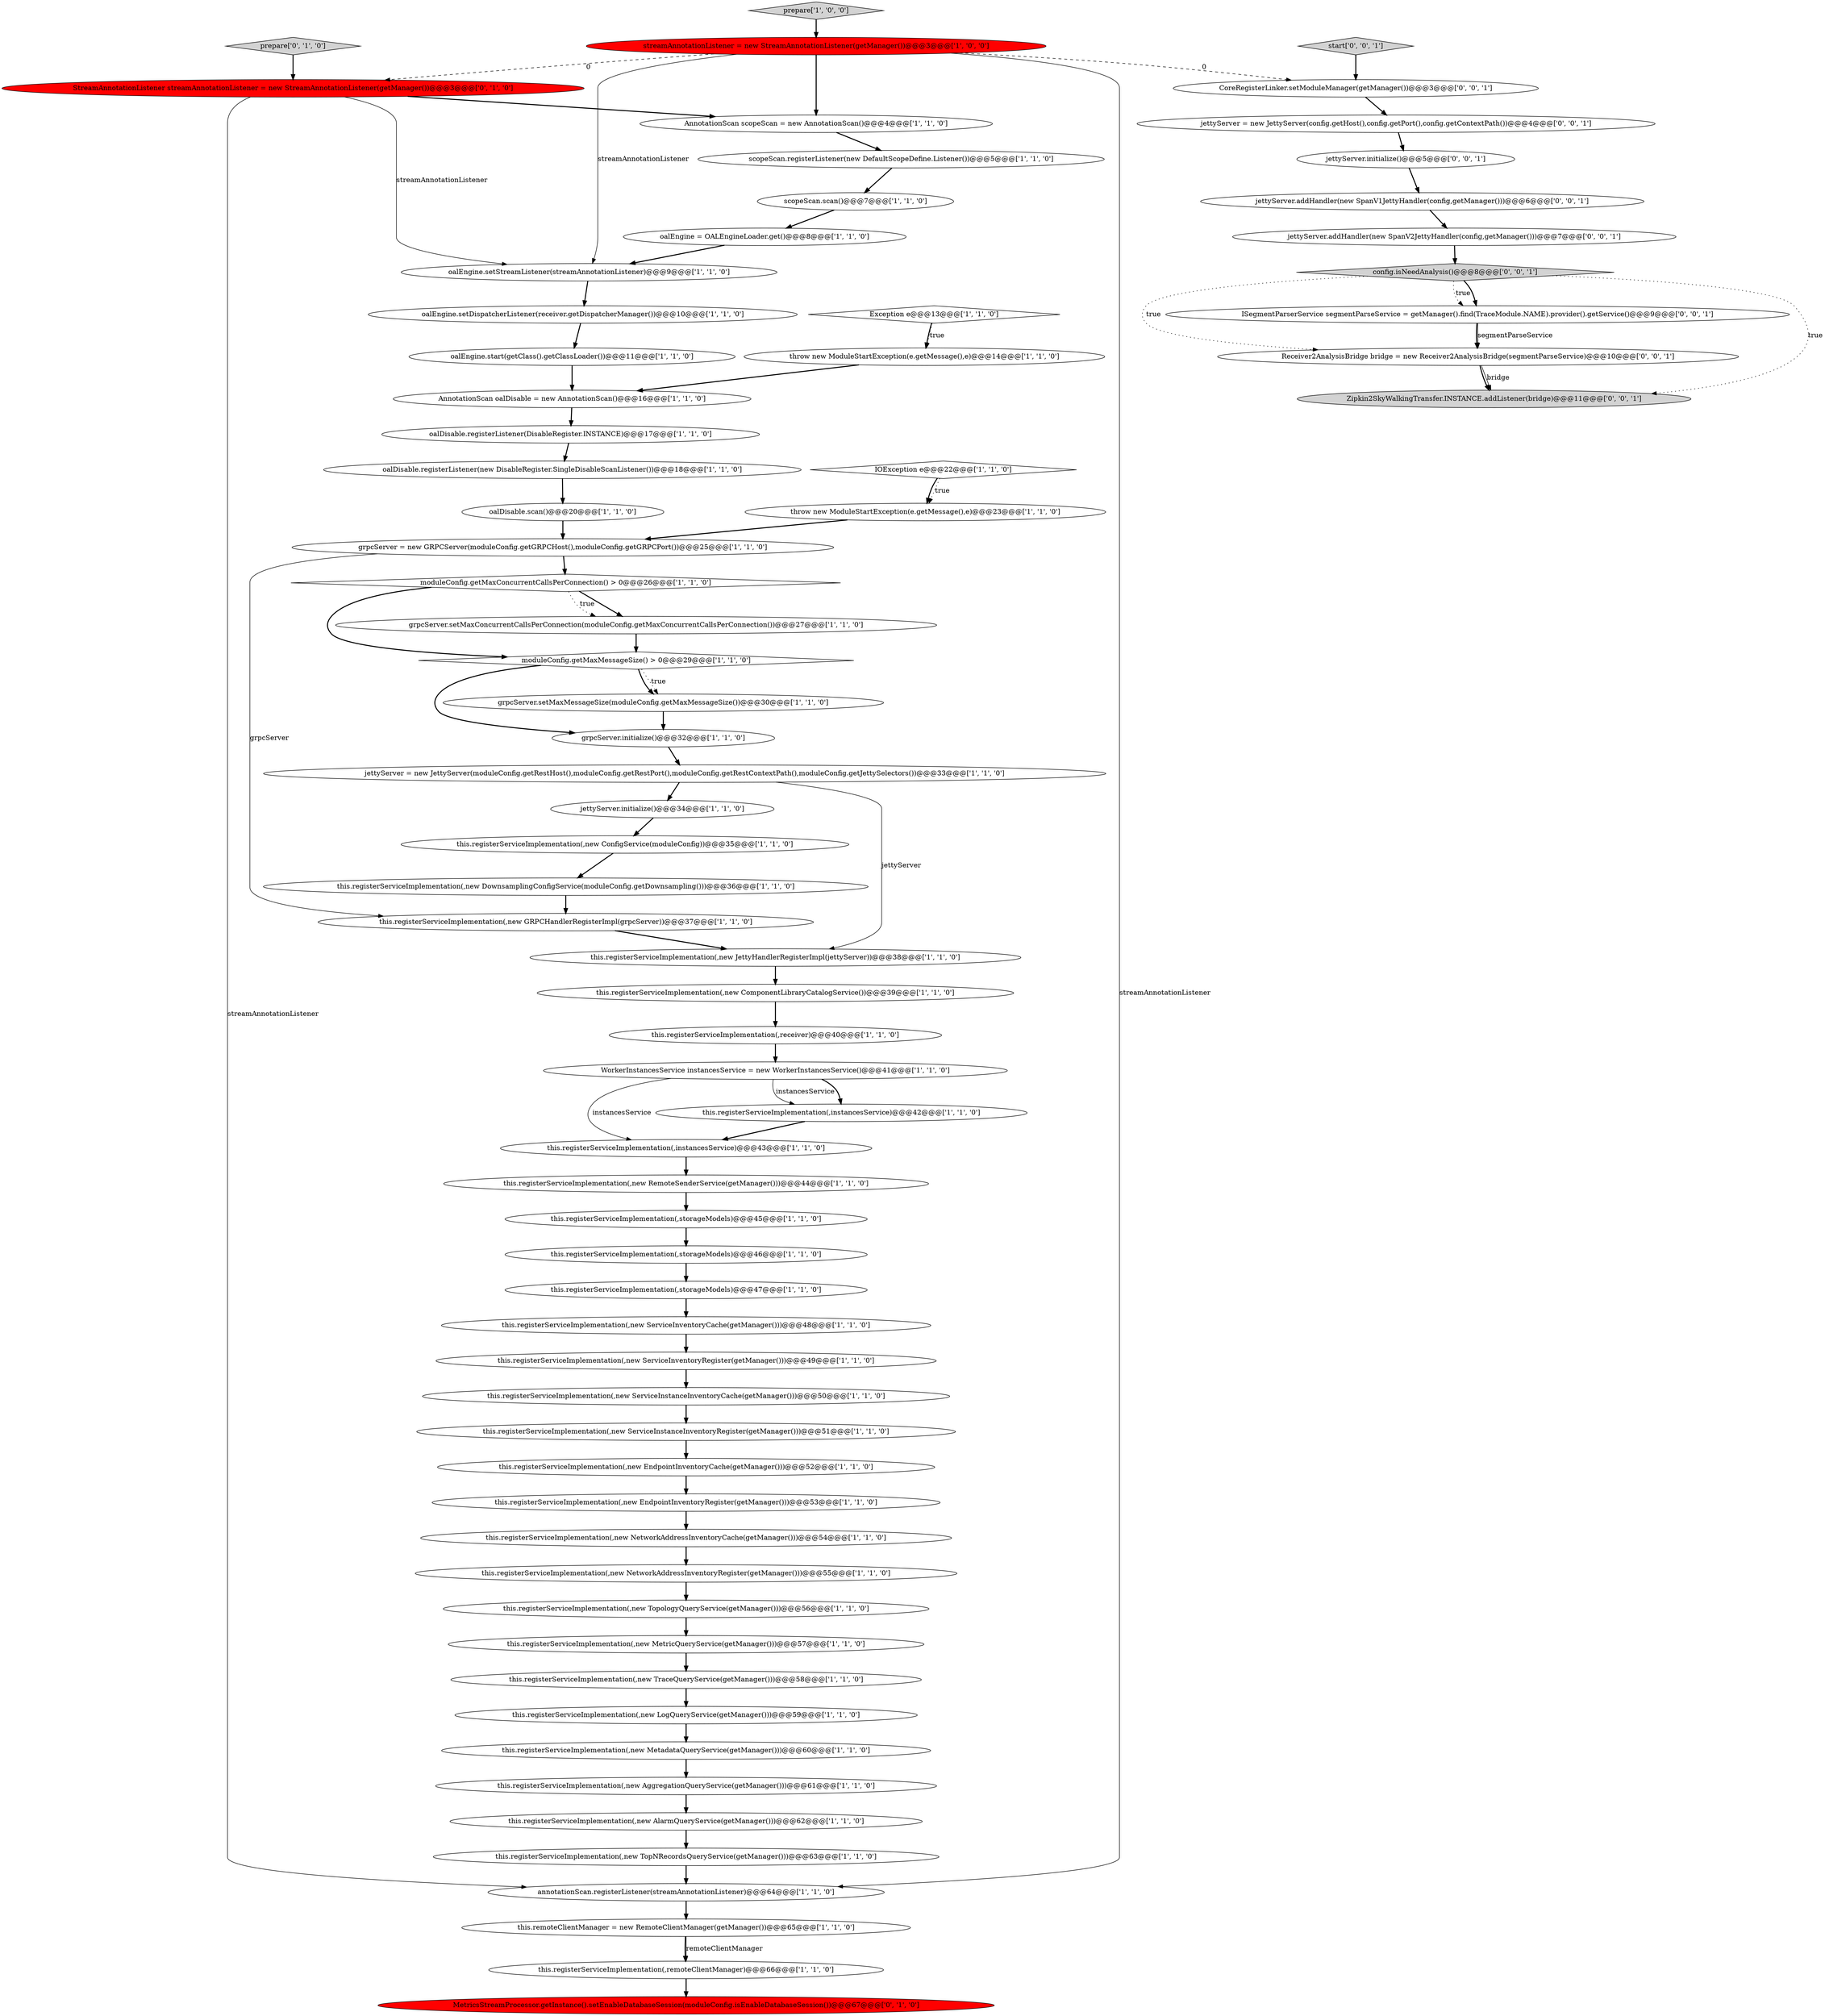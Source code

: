 digraph {
26 [style = filled, label = "this.registerServiceImplementation(,remoteClientManager)@@@66@@@['1', '1', '0']", fillcolor = white, shape = ellipse image = "AAA0AAABBB1BBB"];
27 [style = filled, label = "this.registerServiceImplementation(,new DownsamplingConfigService(moduleConfig.getDownsampling()))@@@36@@@['1', '1', '0']", fillcolor = white, shape = ellipse image = "AAA0AAABBB1BBB"];
57 [style = filled, label = "StreamAnnotationListener streamAnnotationListener = new StreamAnnotationListener(getManager())@@@3@@@['0', '1', '0']", fillcolor = red, shape = ellipse image = "AAA1AAABBB2BBB"];
9 [style = filled, label = "throw new ModuleStartException(e.getMessage(),e)@@@14@@@['1', '1', '0']", fillcolor = white, shape = ellipse image = "AAA0AAABBB1BBB"];
21 [style = filled, label = "grpcServer.setMaxMessageSize(moduleConfig.getMaxMessageSize())@@@30@@@['1', '1', '0']", fillcolor = white, shape = ellipse image = "AAA0AAABBB1BBB"];
39 [style = filled, label = "this.registerServiceImplementation(,instancesService)@@@43@@@['1', '1', '0']", fillcolor = white, shape = ellipse image = "AAA0AAABBB1BBB"];
61 [style = filled, label = "jettyServer.addHandler(new SpanV1JettyHandler(config,getManager()))@@@6@@@['0', '0', '1']", fillcolor = white, shape = ellipse image = "AAA0AAABBB3BBB"];
3 [style = filled, label = "AnnotationScan scopeScan = new AnnotationScan()@@@4@@@['1', '1', '0']", fillcolor = white, shape = ellipse image = "AAA0AAABBB1BBB"];
13 [style = filled, label = "oalEngine.setDispatcherListener(receiver.getDispatcherManager())@@@10@@@['1', '1', '0']", fillcolor = white, shape = ellipse image = "AAA0AAABBB1BBB"];
24 [style = filled, label = "this.registerServiceImplementation(,new RemoteSenderService(getManager()))@@@44@@@['1', '1', '0']", fillcolor = white, shape = ellipse image = "AAA0AAABBB1BBB"];
48 [style = filled, label = "throw new ModuleStartException(e.getMessage(),e)@@@23@@@['1', '1', '0']", fillcolor = white, shape = ellipse image = "AAA0AAABBB1BBB"];
32 [style = filled, label = "streamAnnotationListener = new StreamAnnotationListener(getManager())@@@3@@@['1', '0', '0']", fillcolor = red, shape = ellipse image = "AAA1AAABBB1BBB"];
34 [style = filled, label = "this.registerServiceImplementation(,new ServiceInventoryCache(getManager()))@@@48@@@['1', '1', '0']", fillcolor = white, shape = ellipse image = "AAA0AAABBB1BBB"];
49 [style = filled, label = "this.registerServiceImplementation(,new TraceQueryService(getManager()))@@@58@@@['1', '1', '0']", fillcolor = white, shape = ellipse image = "AAA0AAABBB1BBB"];
64 [style = filled, label = "ISegmentParserService segmentParseService = getManager().find(TraceModule.NAME).provider().getService()@@@9@@@['0', '0', '1']", fillcolor = white, shape = ellipse image = "AAA0AAABBB3BBB"];
11 [style = filled, label = "this.registerServiceImplementation(,receiver)@@@40@@@['1', '1', '0']", fillcolor = white, shape = ellipse image = "AAA0AAABBB1BBB"];
46 [style = filled, label = "oalEngine.setStreamListener(streamAnnotationListener)@@@9@@@['1', '1', '0']", fillcolor = white, shape = ellipse image = "AAA0AAABBB1BBB"];
37 [style = filled, label = "this.remoteClientManager = new RemoteClientManager(getManager())@@@65@@@['1', '1', '0']", fillcolor = white, shape = ellipse image = "AAA0AAABBB1BBB"];
66 [style = filled, label = "config.isNeedAnalysis()@@@8@@@['0', '0', '1']", fillcolor = lightgray, shape = diamond image = "AAA0AAABBB3BBB"];
7 [style = filled, label = "this.registerServiceImplementation(,new ServiceInventoryRegister(getManager()))@@@49@@@['1', '1', '0']", fillcolor = white, shape = ellipse image = "AAA0AAABBB1BBB"];
69 [style = filled, label = "Zipkin2SkyWalkingTransfer.INSTANCE.addListener(bridge)@@@11@@@['0', '0', '1']", fillcolor = lightgray, shape = ellipse image = "AAA0AAABBB3BBB"];
6 [style = filled, label = "this.registerServiceImplementation(,new TopNRecordsQueryService(getManager()))@@@63@@@['1', '1', '0']", fillcolor = white, shape = ellipse image = "AAA0AAABBB1BBB"];
42 [style = filled, label = "grpcServer = new GRPCServer(moduleConfig.getGRPCHost(),moduleConfig.getGRPCPort())@@@25@@@['1', '1', '0']", fillcolor = white, shape = ellipse image = "AAA0AAABBB1BBB"];
31 [style = filled, label = "this.registerServiceImplementation(,new NetworkAddressInventoryRegister(getManager()))@@@55@@@['1', '1', '0']", fillcolor = white, shape = ellipse image = "AAA0AAABBB1BBB"];
59 [style = filled, label = "MetricsStreamProcessor.getInstance().setEnableDatabaseSession(moduleConfig.isEnableDatabaseSession())@@@67@@@['0', '1', '0']", fillcolor = red, shape = ellipse image = "AAA1AAABBB2BBB"];
52 [style = filled, label = "IOException e@@@22@@@['1', '1', '0']", fillcolor = white, shape = diamond image = "AAA0AAABBB1BBB"];
10 [style = filled, label = "oalEngine = OALEngineLoader.get()@@@8@@@['1', '1', '0']", fillcolor = white, shape = ellipse image = "AAA0AAABBB1BBB"];
63 [style = filled, label = "CoreRegisterLinker.setModuleManager(getManager())@@@3@@@['0', '0', '1']", fillcolor = white, shape = ellipse image = "AAA0AAABBB3BBB"];
62 [style = filled, label = "Receiver2AnalysisBridge bridge = new Receiver2AnalysisBridge(segmentParseService)@@@10@@@['0', '0', '1']", fillcolor = white, shape = ellipse image = "AAA0AAABBB3BBB"];
20 [style = filled, label = "this.registerServiceImplementation(,storageModels)@@@46@@@['1', '1', '0']", fillcolor = white, shape = ellipse image = "AAA0AAABBB1BBB"];
15 [style = filled, label = "this.registerServiceImplementation(,storageModels)@@@45@@@['1', '1', '0']", fillcolor = white, shape = ellipse image = "AAA0AAABBB1BBB"];
17 [style = filled, label = "oalDisable.registerListener(new DisableRegister.SingleDisableScanListener())@@@18@@@['1', '1', '0']", fillcolor = white, shape = ellipse image = "AAA0AAABBB1BBB"];
47 [style = filled, label = "this.registerServiceImplementation(,new NetworkAddressInventoryCache(getManager()))@@@54@@@['1', '1', '0']", fillcolor = white, shape = ellipse image = "AAA0AAABBB1BBB"];
1 [style = filled, label = "this.registerServiceImplementation(,new LogQueryService(getManager()))@@@59@@@['1', '1', '0']", fillcolor = white, shape = ellipse image = "AAA0AAABBB1BBB"];
55 [style = filled, label = "scopeScan.registerListener(new DefaultScopeDefine.Listener())@@@5@@@['1', '1', '0']", fillcolor = white, shape = ellipse image = "AAA0AAABBB1BBB"];
38 [style = filled, label = "oalDisable.registerListener(DisableRegister.INSTANCE)@@@17@@@['1', '1', '0']", fillcolor = white, shape = ellipse image = "AAA0AAABBB1BBB"];
51 [style = filled, label = "this.registerServiceImplementation(,new ServiceInstanceInventoryCache(getManager()))@@@50@@@['1', '1', '0']", fillcolor = white, shape = ellipse image = "AAA0AAABBB1BBB"];
54 [style = filled, label = "oalDisable.scan()@@@20@@@['1', '1', '0']", fillcolor = white, shape = ellipse image = "AAA0AAABBB1BBB"];
2 [style = filled, label = "this.registerServiceImplementation(,new MetadataQueryService(getManager()))@@@60@@@['1', '1', '0']", fillcolor = white, shape = ellipse image = "AAA0AAABBB1BBB"];
45 [style = filled, label = "this.registerServiceImplementation(,new AggregationQueryService(getManager()))@@@61@@@['1', '1', '0']", fillcolor = white, shape = ellipse image = "AAA0AAABBB1BBB"];
8 [style = filled, label = "this.registerServiceImplementation(,new JettyHandlerRegisterImpl(jettyServer))@@@38@@@['1', '1', '0']", fillcolor = white, shape = ellipse image = "AAA0AAABBB1BBB"];
67 [style = filled, label = "jettyServer = new JettyServer(config.getHost(),config.getPort(),config.getContextPath())@@@4@@@['0', '0', '1']", fillcolor = white, shape = ellipse image = "AAA0AAABBB3BBB"];
0 [style = filled, label = "this.registerServiceImplementation(,new ComponentLibraryCatalogService())@@@39@@@['1', '1', '0']", fillcolor = white, shape = ellipse image = "AAA0AAABBB1BBB"];
5 [style = filled, label = "grpcServer.setMaxConcurrentCallsPerConnection(moduleConfig.getMaxConcurrentCallsPerConnection())@@@27@@@['1', '1', '0']", fillcolor = white, shape = ellipse image = "AAA0AAABBB1BBB"];
19 [style = filled, label = "moduleConfig.getMaxConcurrentCallsPerConnection() > 0@@@26@@@['1', '1', '0']", fillcolor = white, shape = diamond image = "AAA0AAABBB1BBB"];
44 [style = filled, label = "this.registerServiceImplementation(,new ConfigService(moduleConfig))@@@35@@@['1', '1', '0']", fillcolor = white, shape = ellipse image = "AAA0AAABBB1BBB"];
29 [style = filled, label = "AnnotationScan oalDisable = new AnnotationScan()@@@16@@@['1', '1', '0']", fillcolor = white, shape = ellipse image = "AAA0AAABBB1BBB"];
43 [style = filled, label = "this.registerServiceImplementation(,new EndpointInventoryCache(getManager()))@@@52@@@['1', '1', '0']", fillcolor = white, shape = ellipse image = "AAA0AAABBB1BBB"];
22 [style = filled, label = "grpcServer.initialize()@@@32@@@['1', '1', '0']", fillcolor = white, shape = ellipse image = "AAA0AAABBB1BBB"];
25 [style = filled, label = "this.registerServiceImplementation(,storageModels)@@@47@@@['1', '1', '0']", fillcolor = white, shape = ellipse image = "AAA0AAABBB1BBB"];
65 [style = filled, label = "jettyServer.addHandler(new SpanV2JettyHandler(config,getManager()))@@@7@@@['0', '0', '1']", fillcolor = white, shape = ellipse image = "AAA0AAABBB3BBB"];
68 [style = filled, label = "jettyServer.initialize()@@@5@@@['0', '0', '1']", fillcolor = white, shape = ellipse image = "AAA0AAABBB3BBB"];
16 [style = filled, label = "this.registerServiceImplementation(,new AlarmQueryService(getManager()))@@@62@@@['1', '1', '0']", fillcolor = white, shape = ellipse image = "AAA0AAABBB1BBB"];
4 [style = filled, label = "oalEngine.start(getClass().getClassLoader())@@@11@@@['1', '1', '0']", fillcolor = white, shape = ellipse image = "AAA0AAABBB1BBB"];
41 [style = filled, label = "moduleConfig.getMaxMessageSize() > 0@@@29@@@['1', '1', '0']", fillcolor = white, shape = diamond image = "AAA0AAABBB1BBB"];
36 [style = filled, label = "jettyServer = new JettyServer(moduleConfig.getRestHost(),moduleConfig.getRestPort(),moduleConfig.getRestContextPath(),moduleConfig.getJettySelectors())@@@33@@@['1', '1', '0']", fillcolor = white, shape = ellipse image = "AAA0AAABBB1BBB"];
58 [style = filled, label = "prepare['0', '1', '0']", fillcolor = lightgray, shape = diamond image = "AAA0AAABBB2BBB"];
35 [style = filled, label = "this.registerServiceImplementation(,instancesService)@@@42@@@['1', '1', '0']", fillcolor = white, shape = ellipse image = "AAA0AAABBB1BBB"];
14 [style = filled, label = "this.registerServiceImplementation(,new MetricQueryService(getManager()))@@@57@@@['1', '1', '0']", fillcolor = white, shape = ellipse image = "AAA0AAABBB1BBB"];
12 [style = filled, label = "Exception e@@@13@@@['1', '1', '0']", fillcolor = white, shape = diamond image = "AAA0AAABBB1BBB"];
50 [style = filled, label = "WorkerInstancesService instancesService = new WorkerInstancesService()@@@41@@@['1', '1', '0']", fillcolor = white, shape = ellipse image = "AAA0AAABBB1BBB"];
53 [style = filled, label = "prepare['1', '0', '0']", fillcolor = lightgray, shape = diamond image = "AAA0AAABBB1BBB"];
56 [style = filled, label = "this.registerServiceImplementation(,new TopologyQueryService(getManager()))@@@56@@@['1', '1', '0']", fillcolor = white, shape = ellipse image = "AAA0AAABBB1BBB"];
28 [style = filled, label = "scopeScan.scan()@@@7@@@['1', '1', '0']", fillcolor = white, shape = ellipse image = "AAA0AAABBB1BBB"];
30 [style = filled, label = "jettyServer.initialize()@@@34@@@['1', '1', '0']", fillcolor = white, shape = ellipse image = "AAA0AAABBB1BBB"];
60 [style = filled, label = "start['0', '0', '1']", fillcolor = lightgray, shape = diamond image = "AAA0AAABBB3BBB"];
40 [style = filled, label = "this.registerServiceImplementation(,new EndpointInventoryRegister(getManager()))@@@53@@@['1', '1', '0']", fillcolor = white, shape = ellipse image = "AAA0AAABBB1BBB"];
18 [style = filled, label = "this.registerServiceImplementation(,new ServiceInstanceInventoryRegister(getManager()))@@@51@@@['1', '1', '0']", fillcolor = white, shape = ellipse image = "AAA0AAABBB1BBB"];
33 [style = filled, label = "annotationScan.registerListener(streamAnnotationListener)@@@64@@@['1', '1', '0']", fillcolor = white, shape = ellipse image = "AAA0AAABBB1BBB"];
23 [style = filled, label = "this.registerServiceImplementation(,new GRPCHandlerRegisterImpl(grpcServer))@@@37@@@['1', '1', '0']", fillcolor = white, shape = ellipse image = "AAA0AAABBB1BBB"];
42->23 [style = solid, label="grpcServer"];
17->54 [style = bold, label=""];
64->62 [style = solid, label="segmentParseService"];
31->56 [style = bold, label=""];
25->34 [style = bold, label=""];
46->13 [style = bold, label=""];
32->63 [style = dashed, label="0"];
39->24 [style = bold, label=""];
12->9 [style = bold, label=""];
32->46 [style = solid, label="streamAnnotationListener"];
8->0 [style = bold, label=""];
43->40 [style = bold, label=""];
19->5 [style = bold, label=""];
66->64 [style = dotted, label="true"];
15->20 [style = bold, label=""];
66->64 [style = bold, label=""];
53->32 [style = bold, label=""];
40->47 [style = bold, label=""];
67->68 [style = bold, label=""];
60->63 [style = bold, label=""];
52->48 [style = dotted, label="true"];
41->22 [style = bold, label=""];
32->3 [style = bold, label=""];
9->29 [style = bold, label=""];
41->21 [style = dotted, label="true"];
42->19 [style = bold, label=""];
32->33 [style = solid, label="streamAnnotationListener"];
37->26 [style = bold, label=""];
16->6 [style = bold, label=""];
41->21 [style = bold, label=""];
65->66 [style = bold, label=""];
66->69 [style = dotted, label="true"];
23->8 [style = bold, label=""];
20->25 [style = bold, label=""];
37->26 [style = solid, label="remoteClientManager"];
36->30 [style = bold, label=""];
7->51 [style = bold, label=""];
49->1 [style = bold, label=""];
50->35 [style = solid, label="instancesService"];
19->41 [style = bold, label=""];
21->22 [style = bold, label=""];
52->48 [style = bold, label=""];
51->18 [style = bold, label=""];
29->38 [style = bold, label=""];
56->14 [style = bold, label=""];
38->17 [style = bold, label=""];
30->44 [style = bold, label=""];
61->65 [style = bold, label=""];
47->31 [style = bold, label=""];
35->39 [style = bold, label=""];
58->57 [style = bold, label=""];
0->11 [style = bold, label=""];
45->16 [style = bold, label=""];
4->29 [style = bold, label=""];
3->55 [style = bold, label=""];
57->33 [style = solid, label="streamAnnotationListener"];
54->42 [style = bold, label=""];
62->69 [style = solid, label="bridge"];
32->57 [style = dashed, label="0"];
64->62 [style = bold, label=""];
57->46 [style = solid, label="streamAnnotationListener"];
6->33 [style = bold, label=""];
63->67 [style = bold, label=""];
19->5 [style = dotted, label="true"];
2->45 [style = bold, label=""];
11->50 [style = bold, label=""];
1->2 [style = bold, label=""];
50->35 [style = bold, label=""];
36->8 [style = solid, label="jettyServer"];
50->39 [style = solid, label="instancesService"];
33->37 [style = bold, label=""];
26->59 [style = bold, label=""];
62->69 [style = bold, label=""];
24->15 [style = bold, label=""];
66->62 [style = dotted, label="true"];
28->10 [style = bold, label=""];
14->49 [style = bold, label=""];
10->46 [style = bold, label=""];
34->7 [style = bold, label=""];
48->42 [style = bold, label=""];
5->41 [style = bold, label=""];
18->43 [style = bold, label=""];
22->36 [style = bold, label=""];
27->23 [style = bold, label=""];
68->61 [style = bold, label=""];
57->3 [style = bold, label=""];
44->27 [style = bold, label=""];
55->28 [style = bold, label=""];
12->9 [style = dotted, label="true"];
13->4 [style = bold, label=""];
}

